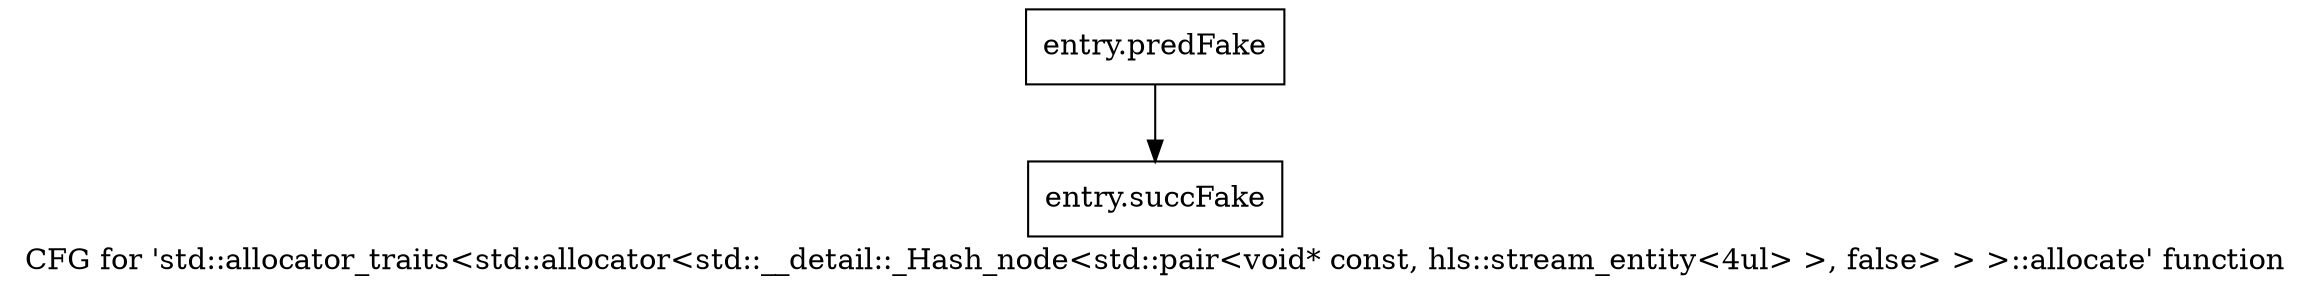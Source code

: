 digraph "CFG for 'std::allocator_traits\<std::allocator\<std::__detail::_Hash_node\<std::pair\<void* const, hls::stream_entity\<4ul\> \>, false\> \> \>::allocate' function" {
	label="CFG for 'std::allocator_traits\<std::allocator\<std::__detail::_Hash_node\<std::pair\<void* const, hls::stream_entity\<4ul\> \>, false\> \> \>::allocate' function";

	Node0x49e60c0 [shape=record,filename="",linenumber="",label="{entry.predFake}"];
	Node0x49e60c0 -> Node0x4ab3340[ callList="" memoryops="" filename="/tools/Xilinx/Vitis_HLS/2022.1/tps/lnx64/gcc-8.3.0/lib/gcc/x86_64-pc-linux-gnu/8.3.0/../../../../include/c++/8.3.0/bits/alloc_traits.h" execusionnum="384"];
	Node0x4ab3340 [shape=record,filename="/tools/Xilinx/Vitis_HLS/2022.1/tps/lnx64/gcc-8.3.0/lib/gcc/x86_64-pc-linux-gnu/8.3.0/../../../../include/c++/8.3.0/bits/alloc_traits.h",linenumber="436",label="{entry.succFake}"];
}

